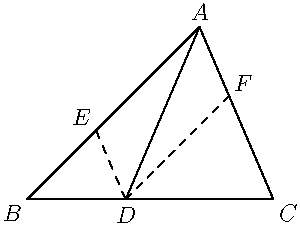
import geometry;

size(150);

pair A = (2, 7);
pair B = (-5, 0);
pair C = (5, 0);

label("$A$", A, N);
label("$B$", B, SW);
label("$C$", C, SE);

draw(A -- B -- C -- cycle);

real t = 0.4;
pair D = ((1-t)*B.x+t*C.x, (1-t)*B.y+t*C.y);
label("$D$", D, S);

draw(A -- D);

line de = parallel(locate(D), line(locate(A), locate(C)));
line df = parallel(locate(D), line(locate(A), locate(B)));

pair E = intersectionpoint(de, line(locate(A), locate(B)));
pair F = intersectionpoint(df, line(locate(A), locate(C)));

label("$E$", E, NW);
label("$F$", F, NE);

draw(D -- E, dashed);
draw(D -- F, dashed);
